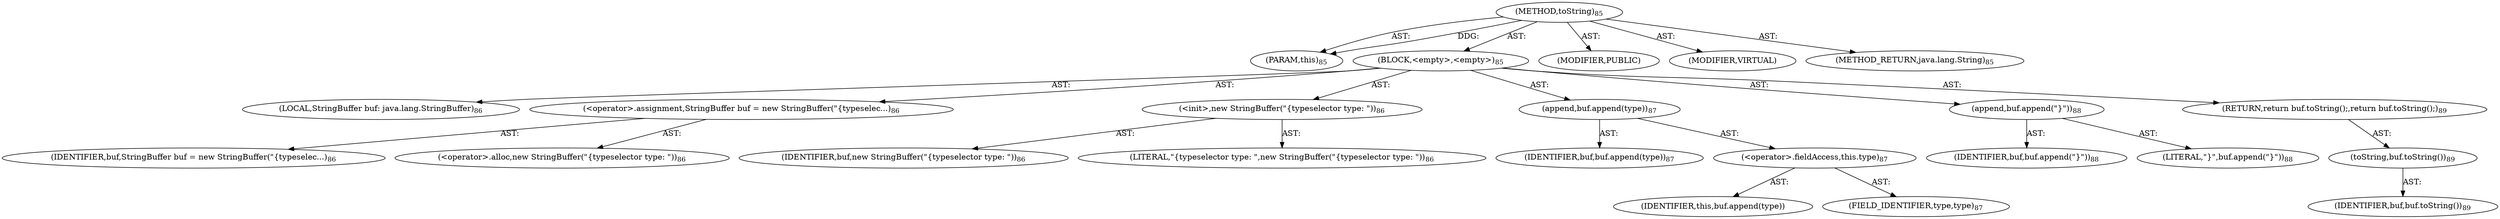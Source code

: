 digraph "toString" {  
"111669149697" [label = <(METHOD,toString)<SUB>85</SUB>> ]
"115964116997" [label = <(PARAM,this)<SUB>85</SUB>> ]
"25769803777" [label = <(BLOCK,&lt;empty&gt;,&lt;empty&gt;)<SUB>85</SUB>> ]
"94489280512" [label = <(LOCAL,StringBuffer buf: java.lang.StringBuffer)<SUB>86</SUB>> ]
"30064771074" [label = <(&lt;operator&gt;.assignment,StringBuffer buf = new StringBuffer(&quot;{typeselec...)<SUB>86</SUB>> ]
"68719476742" [label = <(IDENTIFIER,buf,StringBuffer buf = new StringBuffer(&quot;{typeselec...)<SUB>86</SUB>> ]
"30064771075" [label = <(&lt;operator&gt;.alloc,new StringBuffer(&quot;{typeselector type: &quot;))<SUB>86</SUB>> ]
"30064771076" [label = <(&lt;init&gt;,new StringBuffer(&quot;{typeselector type: &quot;))<SUB>86</SUB>> ]
"68719476743" [label = <(IDENTIFIER,buf,new StringBuffer(&quot;{typeselector type: &quot;))<SUB>86</SUB>> ]
"90194313217" [label = <(LITERAL,&quot;{typeselector type: &quot;,new StringBuffer(&quot;{typeselector type: &quot;))<SUB>86</SUB>> ]
"30064771077" [label = <(append,buf.append(type))<SUB>87</SUB>> ]
"68719476744" [label = <(IDENTIFIER,buf,buf.append(type))<SUB>87</SUB>> ]
"30064771078" [label = <(&lt;operator&gt;.fieldAccess,this.type)<SUB>87</SUB>> ]
"68719476745" [label = <(IDENTIFIER,this,buf.append(type))> ]
"55834574849" [label = <(FIELD_IDENTIFIER,type,type)<SUB>87</SUB>> ]
"30064771079" [label = <(append,buf.append(&quot;}&quot;))<SUB>88</SUB>> ]
"68719476746" [label = <(IDENTIFIER,buf,buf.append(&quot;}&quot;))<SUB>88</SUB>> ]
"90194313218" [label = <(LITERAL,&quot;}&quot;,buf.append(&quot;}&quot;))<SUB>88</SUB>> ]
"146028888064" [label = <(RETURN,return buf.toString();,return buf.toString();)<SUB>89</SUB>> ]
"30064771080" [label = <(toString,buf.toString())<SUB>89</SUB>> ]
"68719476747" [label = <(IDENTIFIER,buf,buf.toString())<SUB>89</SUB>> ]
"133143986181" [label = <(MODIFIER,PUBLIC)> ]
"133143986182" [label = <(MODIFIER,VIRTUAL)> ]
"128849018881" [label = <(METHOD_RETURN,java.lang.String)<SUB>85</SUB>> ]
  "111669149697" -> "115964116997"  [ label = "AST: "] 
  "111669149697" -> "25769803777"  [ label = "AST: "] 
  "111669149697" -> "133143986181"  [ label = "AST: "] 
  "111669149697" -> "133143986182"  [ label = "AST: "] 
  "111669149697" -> "128849018881"  [ label = "AST: "] 
  "25769803777" -> "94489280512"  [ label = "AST: "] 
  "25769803777" -> "30064771074"  [ label = "AST: "] 
  "25769803777" -> "30064771076"  [ label = "AST: "] 
  "25769803777" -> "30064771077"  [ label = "AST: "] 
  "25769803777" -> "30064771079"  [ label = "AST: "] 
  "25769803777" -> "146028888064"  [ label = "AST: "] 
  "30064771074" -> "68719476742"  [ label = "AST: "] 
  "30064771074" -> "30064771075"  [ label = "AST: "] 
  "30064771076" -> "68719476743"  [ label = "AST: "] 
  "30064771076" -> "90194313217"  [ label = "AST: "] 
  "30064771077" -> "68719476744"  [ label = "AST: "] 
  "30064771077" -> "30064771078"  [ label = "AST: "] 
  "30064771078" -> "68719476745"  [ label = "AST: "] 
  "30064771078" -> "55834574849"  [ label = "AST: "] 
  "30064771079" -> "68719476746"  [ label = "AST: "] 
  "30064771079" -> "90194313218"  [ label = "AST: "] 
  "146028888064" -> "30064771080"  [ label = "AST: "] 
  "30064771080" -> "68719476747"  [ label = "AST: "] 
  "111669149697" -> "115964116997"  [ label = "DDG: "] 
}
